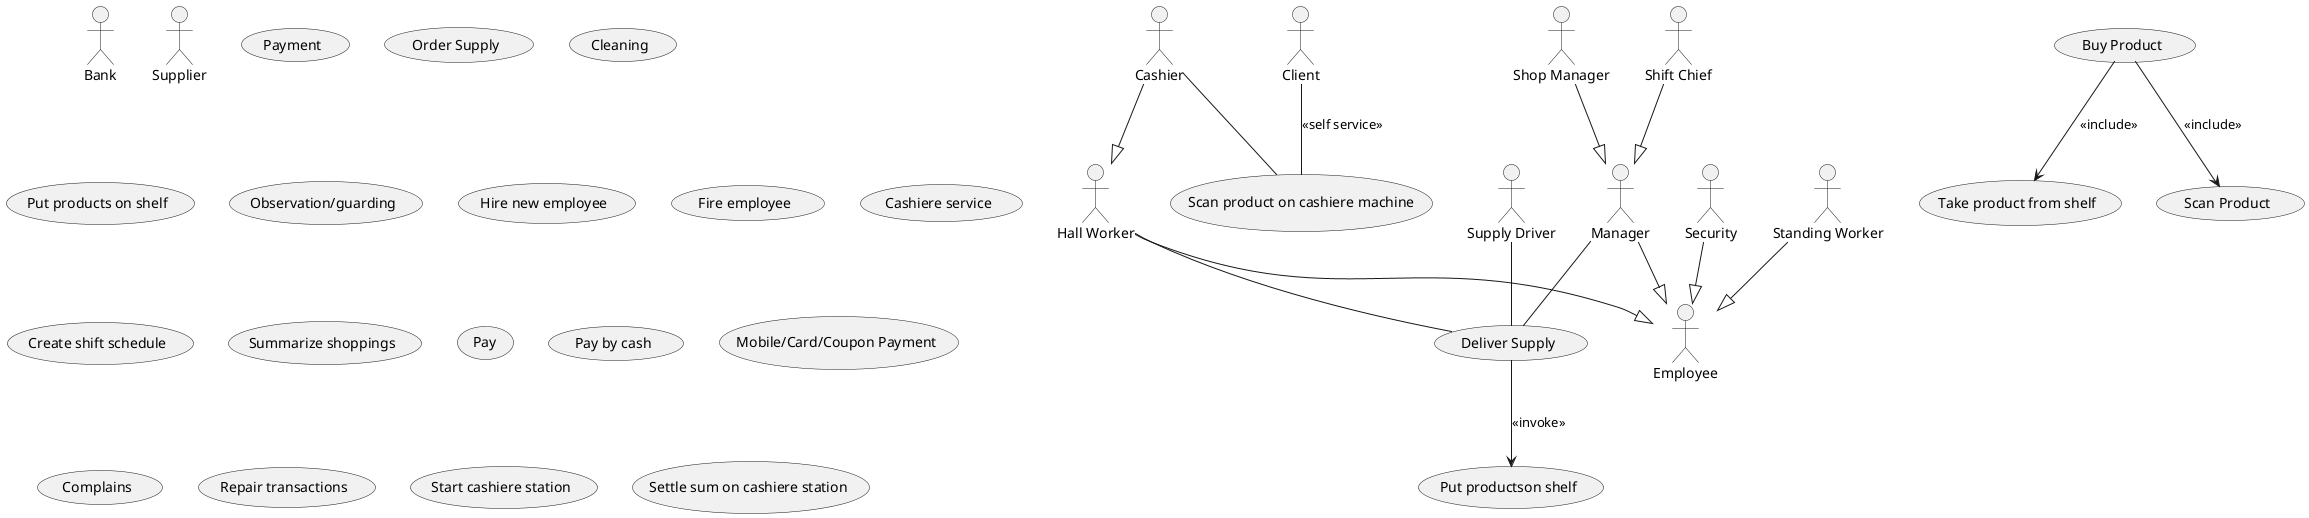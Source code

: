 @startuml

actor Employee
actor Manager
actor Cashier

actor "Shop Manager"
actor "Security"

actor "Standing Worker"
actor "Hall Worker"
actor "Shift Chief"

actor Bank 

actor "Supply Driver"
actor Supplier

actor Client 

Manager --|> Employee
(Shift Chief) --|> Manager
Cashier --|> (Hall Worker)
(Hall Worker) --|> Employee
(Standing Worker) --|> Employee
Security --|> Employee
(Shop Manager) --|> Manager

usecase "Payment"
usecase "Buy Product"
usecase "Order Supply"
usecase "Deliver Supply"
usecase "Cleaning"
usecase "Put products on shelf"
usecase "Observation/guarding"
usecase "Hire new employee"
usecase "Fire employee"
usecase "Cashiere service"
usecase "Create shift schedule"

usecase "Take product from shelf"

usecase "Scan product on cashiere machine"
usecase "Summarize shoppings"
usecase "Pay"
usecase "Pay by cash"
usecase "Mobile/Card/Coupon Payment"

usecase "Complains"
usecase "Repair transactions"

usecase "Start cashiere station"
usecase "Settle sum on cashiere station"

(Deliver Supply) --> (Put productson shelf)  : <<invoke>>

(Supply Driver) -- (Deliver Supply)
(Manager) -- (Deliver Supply)
(Hall Worker) -- (Deliver Supply)

Client -- (Scan product on cashiere machine) : <<self service>>
Cashier -- (Scan product on cashiere machine) 

(Buy Product) --> (Scan Product) : <<include>>
(Buy Product) --> (Take product from shelf) : <<include>>

@enduml